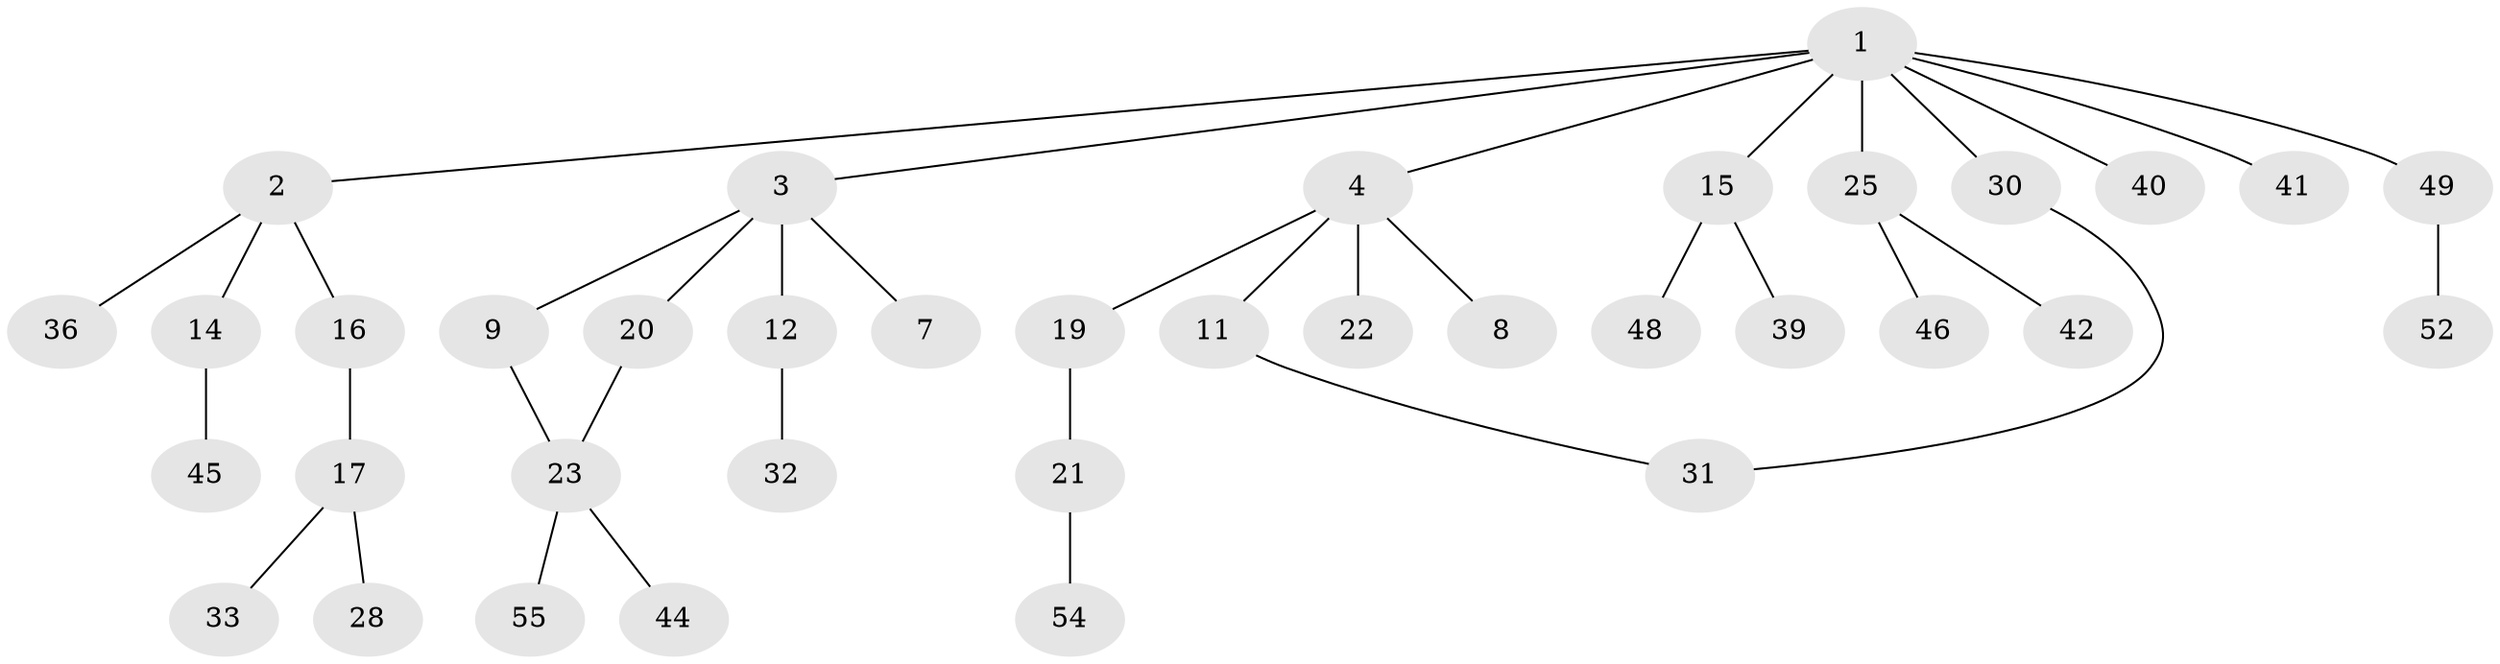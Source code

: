 // original degree distribution, {7: 0.017857142857142856, 4: 0.07142857142857142, 3: 0.17857142857142858, 1: 0.42857142857142855, 2: 0.2857142857142857, 5: 0.017857142857142856}
// Generated by graph-tools (version 1.1) at 2025/10/02/27/25 16:10:54]
// undirected, 37 vertices, 38 edges
graph export_dot {
graph [start="1"]
  node [color=gray90,style=filled];
  1 [super="+5"];
  2 [super="+35"];
  3 [super="+6"];
  4 [super="+10"];
  7;
  8 [super="+13"];
  9 [super="+18"];
  11 [super="+26"];
  12 [super="+29"];
  14 [super="+27"];
  15 [super="+38"];
  16 [super="+50"];
  17 [super="+24"];
  19;
  20 [super="+37"];
  21 [super="+51"];
  22;
  23 [super="+34"];
  25 [super="+43"];
  28;
  30;
  31 [super="+56"];
  32;
  33;
  36;
  39;
  40;
  41 [super="+47"];
  42;
  44;
  45;
  46;
  48;
  49;
  52 [super="+53"];
  54;
  55;
  1 -- 2;
  1 -- 3;
  1 -- 4;
  1 -- 25;
  1 -- 30;
  1 -- 40;
  1 -- 49;
  1 -- 15;
  1 -- 41;
  2 -- 14;
  2 -- 16;
  2 -- 36;
  3 -- 9;
  3 -- 20;
  3 -- 12;
  3 -- 7;
  4 -- 8;
  4 -- 22;
  4 -- 11;
  4 -- 19;
  9 -- 23;
  11 -- 31;
  12 -- 32;
  14 -- 45;
  15 -- 48;
  15 -- 39;
  16 -- 17;
  17 -- 33;
  17 -- 28;
  19 -- 21;
  20 -- 23;
  21 -- 54;
  23 -- 44;
  23 -- 55;
  25 -- 42;
  25 -- 46;
  30 -- 31;
  49 -- 52;
}
